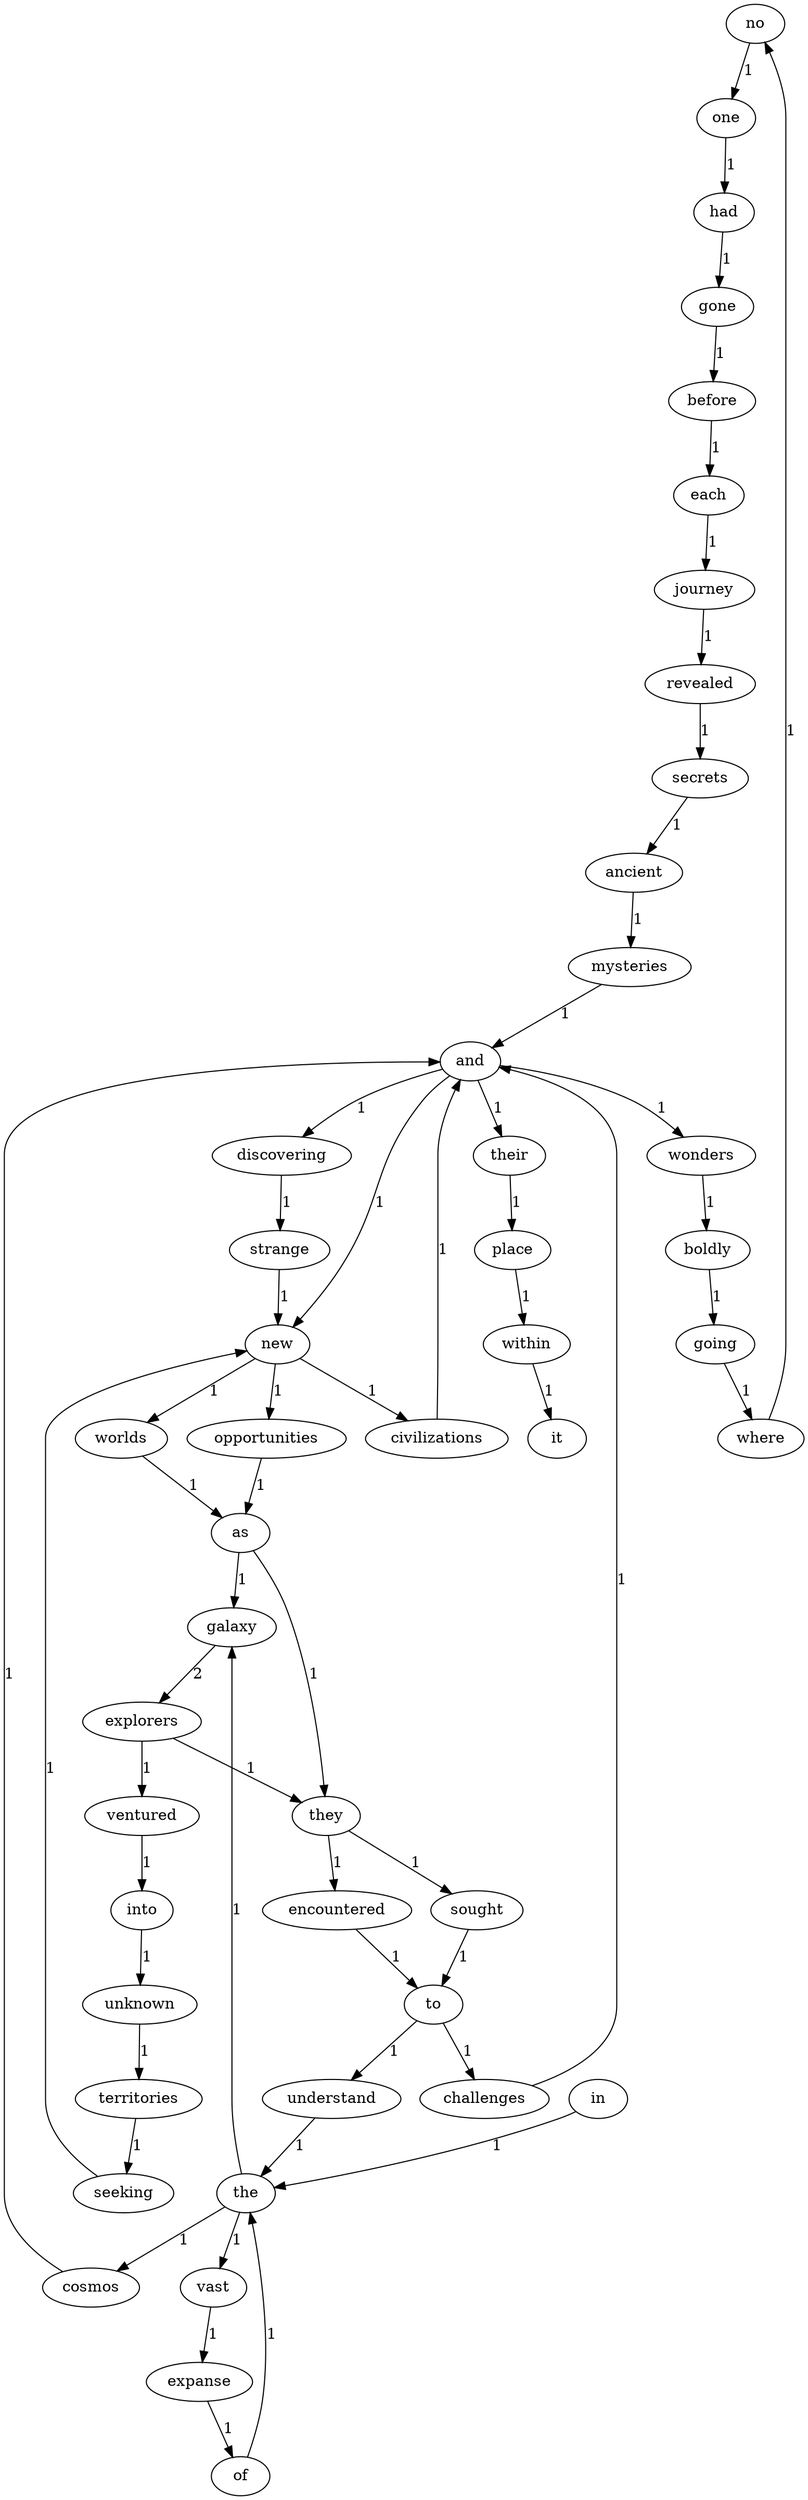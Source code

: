 digraph G {
  no;
  no -> one [label="1"];
  worlds;
  worlds -> as [label="1"];
  challenges;
  challenges -> and [label="1"];
  before;
  before -> each [label="1"];
  their;
  their -> place [label="1"];
  had;
  had -> gone [label="1"];
  unknown;
  unknown -> territories [label="1"];
  into;
  into -> unknown [label="1"];
  and;
  and -> new [label="1"];
  and -> discovering [label="1"];
  and -> wonders [label="1"];
  and -> their [label="1"];
  of;
  of -> the [label="1"];
  revealed;
  revealed -> secrets [label="1"];
  where;
  where -> no [label="1"];
  boldly;
  boldly -> going [label="1"];
  place;
  place -> within [label="1"];
  galaxy;
  galaxy -> explorers [label="2"];
  civilizations;
  civilizations -> and [label="1"];
  they;
  they -> encountered [label="1"];
  they -> sought [label="1"];
  ventured;
  ventured -> into [label="1"];
  new;
  new -> worlds [label="1"];
  new -> civilizations [label="1"];
  new -> opportunities [label="1"];
  discovering;
  discovering -> strange [label="1"];
  journey;
  journey -> revealed [label="1"];
  in;
  in -> the [label="1"];
  going;
  going -> where [label="1"];
  within;
  within -> it [label="1"];
  one;
  one -> had [label="1"];
  understand;
  understand -> the [label="1"];
  mysteries;
  mysteries -> and [label="1"];
  sought;
  sought -> to [label="1"];
  cosmos;
  cosmos -> and [label="1"];
  seeking;
  seeking -> new [label="1"];
  secrets;
  secrets -> ancient [label="1"];
  ancient;
  ancient -> mysteries [label="1"];
  opportunities;
  opportunities -> as [label="1"];
  expanse;
  expanse -> of [label="1"];
  strange;
  strange -> new [label="1"];
  each;
  each -> journey [label="1"];
  gone;
  gone -> before [label="1"];
  the;
  the -> vast [label="1"];
  the -> cosmos [label="1"];
  the -> galaxy [label="1"];
  encountered;
  encountered -> to [label="1"];
  as;
  as -> galaxy [label="1"];
  as -> they [label="1"];
  territories;
  territories -> seeking [label="1"];
  wonders;
  wonders -> boldly [label="1"];
  explorers;
  explorers -> they [label="1"];
  explorers -> ventured [label="1"];
  vast;
  vast -> expanse [label="1"];
  to;
  to -> challenges [label="1"];
  to -> understand [label="1"];
}
